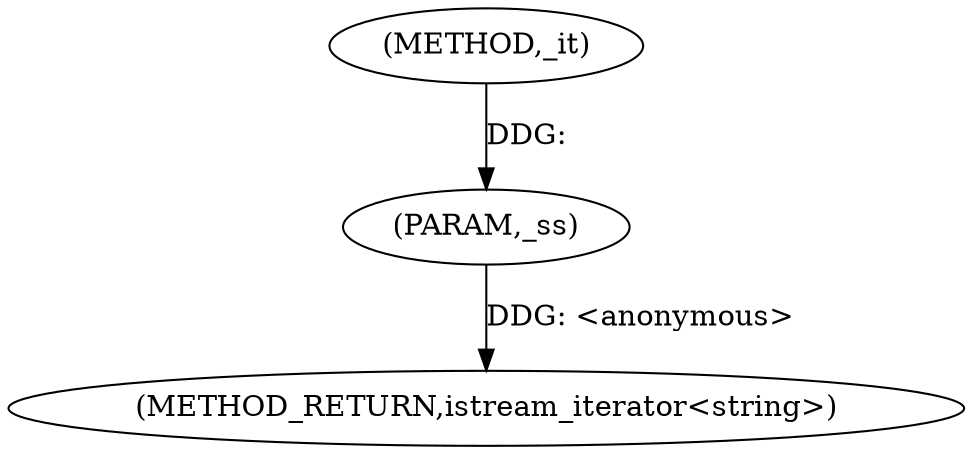 digraph "_it" {  
"1000140" [label = "(METHOD,_it)" ]
"1000143" [label = "(METHOD_RETURN,istream_iterator<string>)" ]
"1000141" [label = "(PARAM,_ss)" ]
  "1000141" -> "1000143"  [ label = "DDG: <anonymous>"] 
  "1000140" -> "1000141"  [ label = "DDG: "] 
}
